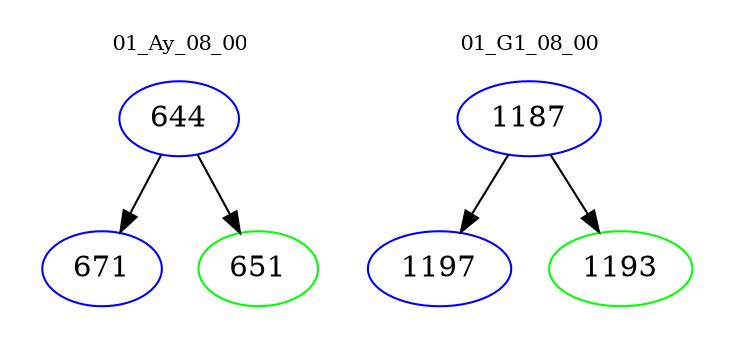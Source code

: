 digraph{
subgraph cluster_0 {
color = white
label = "01_Ay_08_00";
fontsize=10;
T0_644 [label="644", color="blue"]
T0_644 -> T0_671 [color="black"]
T0_671 [label="671", color="blue"]
T0_644 -> T0_651 [color="black"]
T0_651 [label="651", color="green"]
}
subgraph cluster_1 {
color = white
label = "01_G1_08_00";
fontsize=10;
T1_1187 [label="1187", color="blue"]
T1_1187 -> T1_1197 [color="black"]
T1_1197 [label="1197", color="blue"]
T1_1187 -> T1_1193 [color="black"]
T1_1193 [label="1193", color="green"]
}
}
